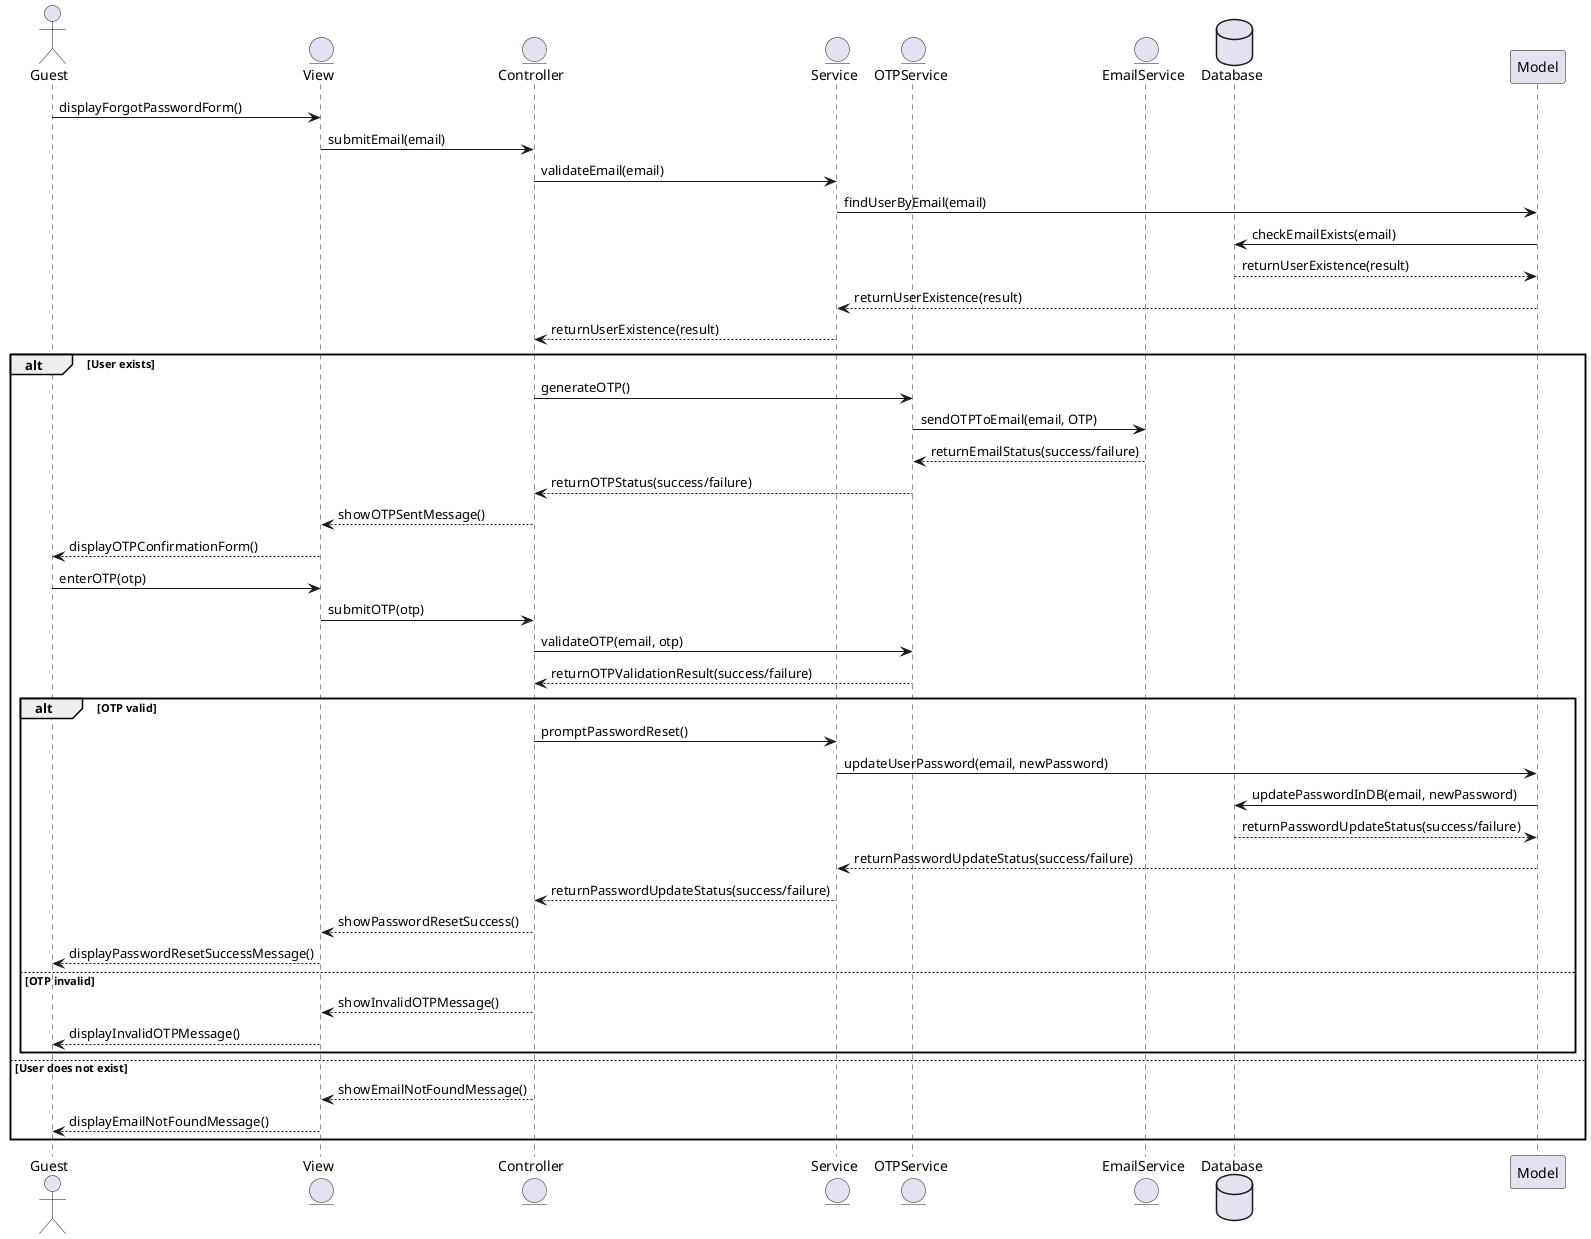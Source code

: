 @startuml
actor Guest
entity View
entity Controller
entity Service
entity OTPService
entity EmailService
database Database

Guest -> View : displayForgotPasswordForm()
View -> Controller : submitEmail(email)
Controller -> Service : validateEmail(email)
Service -> Model : findUserByEmail(email)
Model -> Database : checkEmailExists(email)
Database --> Model : returnUserExistence(result)
Model --> Service : returnUserExistence(result)
Service --> Controller : returnUserExistence(result)

alt User exists
    Controller -> OTPService : generateOTP()
    OTPService -> EmailService : sendOTPToEmail(email, OTP)
    EmailService --> OTPService : returnEmailStatus(success/failure)
    OTPService --> Controller : returnOTPStatus(success/failure)
    Controller --> View : showOTPSentMessage()
    View --> Guest : displayOTPConfirmationForm()
    Guest -> View : enterOTP(otp)
    View -> Controller : submitOTP(otp)
    Controller -> OTPService : validateOTP(email, otp)
    OTPService --> Controller : returnOTPValidationResult(success/failure)

    alt OTP valid
        Controller -> Service : promptPasswordReset()
        Service -> Model : updateUserPassword(email, newPassword)
        Model -> Database : updatePasswordInDB(email, newPassword)
        Database --> Model : returnPasswordUpdateStatus(success/failure)
        Model --> Service : returnPasswordUpdateStatus(success/failure)
        Service --> Controller : returnPasswordUpdateStatus(success/failure)
        Controller --> View : showPasswordResetSuccess()
        View --> Guest : displayPasswordResetSuccessMessage()
    else OTP invalid
        Controller --> View : showInvalidOTPMessage()
        View --> Guest : displayInvalidOTPMessage()
    end
else User does not exist
    Controller --> View : showEmailNotFoundMessage()
    View --> Guest : displayEmailNotFoundMessage()
end

@enduml
